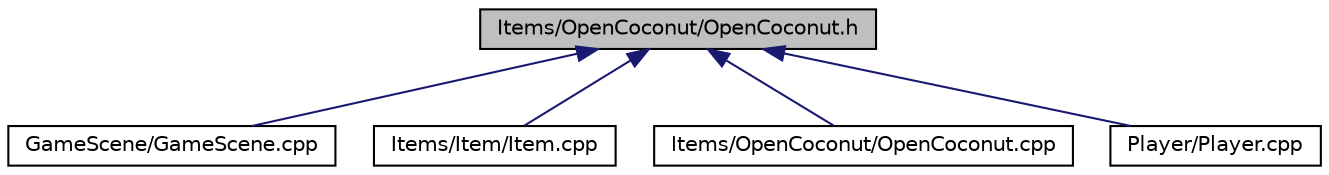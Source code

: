 digraph "Items/OpenCoconut/OpenCoconut.h"
{
 // LATEX_PDF_SIZE
  edge [fontname="Helvetica",fontsize="10",labelfontname="Helvetica",labelfontsize="10"];
  node [fontname="Helvetica",fontsize="10",shape=record];
  Node1 [label="Items/OpenCoconut/OpenCoconut.h",height=0.2,width=0.4,color="black", fillcolor="grey75", style="filled", fontcolor="black",tooltip=" "];
  Node1 -> Node2 [dir="back",color="midnightblue",fontsize="10",style="solid",fontname="Helvetica"];
  Node2 [label="GameScene/GameScene.cpp",height=0.2,width=0.4,color="black", fillcolor="white", style="filled",URL="$_game_scene_8cpp.html",tooltip=" "];
  Node1 -> Node3 [dir="back",color="midnightblue",fontsize="10",style="solid",fontname="Helvetica"];
  Node3 [label="Items/Item/Item.cpp",height=0.2,width=0.4,color="black", fillcolor="white", style="filled",URL="$_item_8cpp.html",tooltip=" "];
  Node1 -> Node4 [dir="back",color="midnightblue",fontsize="10",style="solid",fontname="Helvetica"];
  Node4 [label="Items/OpenCoconut/OpenCoconut.cpp",height=0.2,width=0.4,color="black", fillcolor="white", style="filled",URL="$_open_coconut_8cpp.html",tooltip=" "];
  Node1 -> Node5 [dir="back",color="midnightblue",fontsize="10",style="solid",fontname="Helvetica"];
  Node5 [label="Player/Player.cpp",height=0.2,width=0.4,color="black", fillcolor="white", style="filled",URL="$_player_8cpp.html",tooltip=" "];
}
